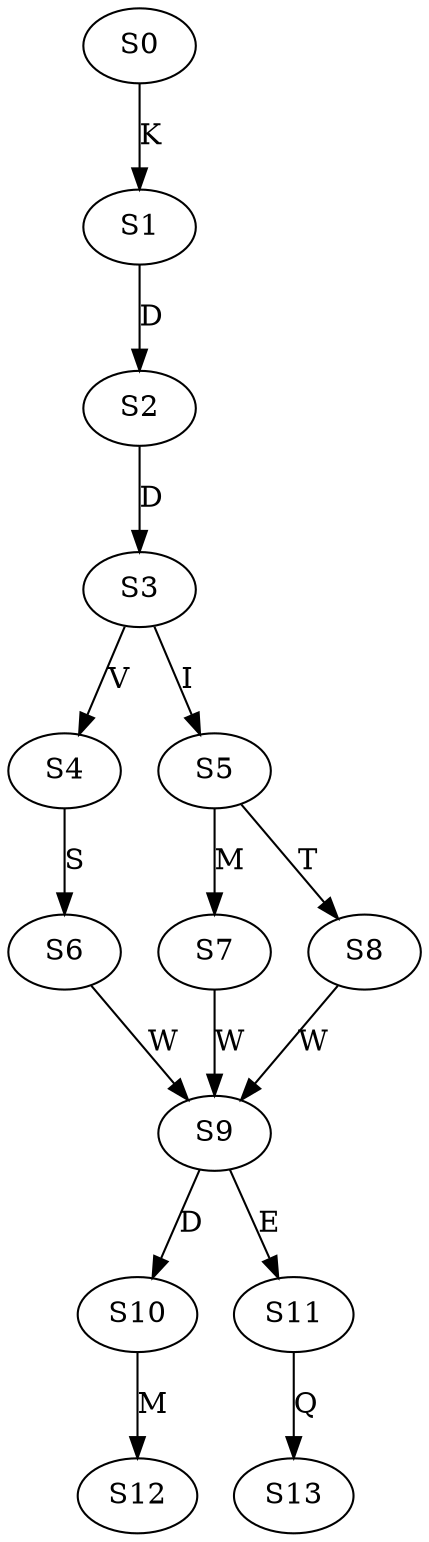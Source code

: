strict digraph  {
	S0 -> S1 [ label = K ];
	S1 -> S2 [ label = D ];
	S2 -> S3 [ label = D ];
	S3 -> S4 [ label = V ];
	S3 -> S5 [ label = I ];
	S4 -> S6 [ label = S ];
	S5 -> S7 [ label = M ];
	S5 -> S8 [ label = T ];
	S6 -> S9 [ label = W ];
	S7 -> S9 [ label = W ];
	S8 -> S9 [ label = W ];
	S9 -> S10 [ label = D ];
	S9 -> S11 [ label = E ];
	S10 -> S12 [ label = M ];
	S11 -> S13 [ label = Q ];
}
